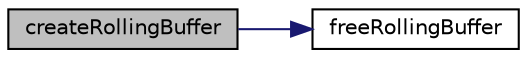 digraph "createRollingBuffer"
{
 // LATEX_PDF_SIZE
  edge [fontname="Helvetica",fontsize="10",labelfontname="Helvetica",labelfontsize="10"];
  node [fontname="Helvetica",fontsize="10",shape=record];
  rankdir="LR";
  Node1 [label="createRollingBuffer",height=0.2,width=0.4,color="black", fillcolor="grey75", style="filled", fontcolor="black",tooltip=" "];
  Node1 -> Node2 [color="midnightblue",fontsize="10",style="solid",fontname="Helvetica"];
  Node2 [label="freeRollingBuffer",height=0.2,width=0.4,color="black", fillcolor="white", style="filled",URL="$RollingBuffer_8c.html#a81cebbe1d2964e9aadcf235f82d3c098",tooltip=" "];
}
